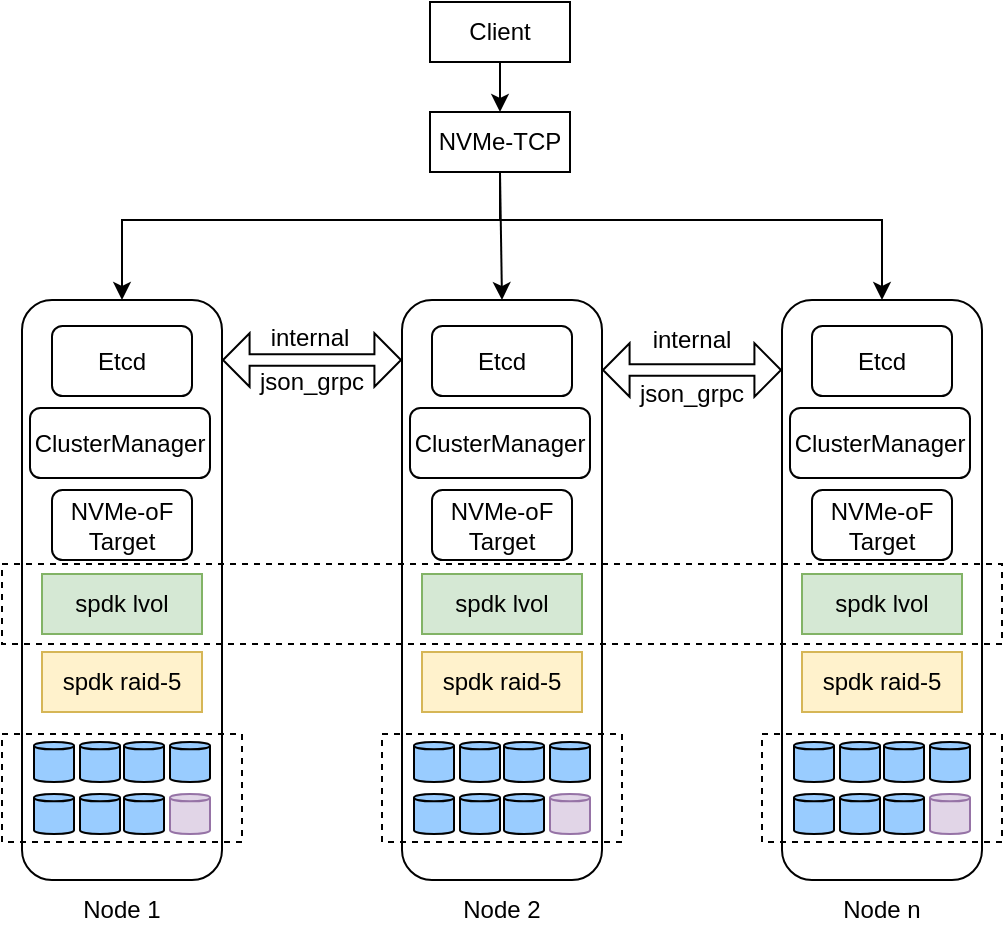 <mxfile version="15.8.9" type="github">
  <diagram id="Sv_K1uENLjbq1xUSF6ZQ" name="Page-1">
    <mxGraphModel dx="1178" dy="647" grid="1" gridSize="10" guides="1" tooltips="1" connect="1" arrows="1" fold="1" page="1" pageScale="1" pageWidth="827" pageHeight="1169" math="0" shadow="0">
      <root>
        <mxCell id="0" />
        <mxCell id="1" parent="0" />
        <mxCell id="zR75f5wU07sy2U2_FNKJ-89" value="" style="group" vertex="1" connectable="0" parent="1">
          <mxGeometry x="550" y="340" width="120" height="320" as="geometry" />
        </mxCell>
        <mxCell id="zR75f5wU07sy2U2_FNKJ-90" value="" style="rounded=1;whiteSpace=wrap;html=1;" vertex="1" parent="zR75f5wU07sy2U2_FNKJ-89">
          <mxGeometry x="10" width="100" height="290" as="geometry" />
        </mxCell>
        <mxCell id="zR75f5wU07sy2U2_FNKJ-91" value="spdk lvol" style="text;html=1;strokeColor=#82b366;fillColor=#d5e8d4;align=center;verticalAlign=middle;whiteSpace=wrap;rounded=0;" vertex="1" parent="zR75f5wU07sy2U2_FNKJ-89">
          <mxGeometry x="20" y="137" width="80" height="30" as="geometry" />
        </mxCell>
        <mxCell id="zR75f5wU07sy2U2_FNKJ-92" value="spdk raid-5" style="text;html=1;strokeColor=#d6b656;fillColor=#fff2cc;align=center;verticalAlign=middle;whiteSpace=wrap;rounded=0;" vertex="1" parent="zR75f5wU07sy2U2_FNKJ-89">
          <mxGeometry x="20" y="176" width="80" height="30" as="geometry" />
        </mxCell>
        <mxCell id="zR75f5wU07sy2U2_FNKJ-93" value="" style="group" vertex="1" connectable="0" parent="zR75f5wU07sy2U2_FNKJ-89">
          <mxGeometry x="16" y="221" width="88" height="46" as="geometry" />
        </mxCell>
        <mxCell id="zR75f5wU07sy2U2_FNKJ-94" value="" style="strokeWidth=1;html=1;shape=mxgraph.flowchart.direct_data;whiteSpace=wrap;fillColor=#99CCFF;rotation=-90;" vertex="1" parent="zR75f5wU07sy2U2_FNKJ-93">
          <mxGeometry width="20" height="20" as="geometry" />
        </mxCell>
        <mxCell id="zR75f5wU07sy2U2_FNKJ-95" value="" style="strokeWidth=1;html=1;shape=mxgraph.flowchart.direct_data;whiteSpace=wrap;fillColor=#99CCFF;rotation=-90;" vertex="1" parent="zR75f5wU07sy2U2_FNKJ-93">
          <mxGeometry x="23" width="20" height="20" as="geometry" />
        </mxCell>
        <mxCell id="zR75f5wU07sy2U2_FNKJ-96" value="" style="strokeWidth=1;html=1;shape=mxgraph.flowchart.direct_data;whiteSpace=wrap;fillColor=#99CCFF;rotation=-90;" vertex="1" parent="zR75f5wU07sy2U2_FNKJ-93">
          <mxGeometry x="45" width="20" height="20" as="geometry" />
        </mxCell>
        <mxCell id="zR75f5wU07sy2U2_FNKJ-97" value="" style="strokeWidth=1;html=1;shape=mxgraph.flowchart.direct_data;whiteSpace=wrap;fillColor=#99CCFF;rotation=-90;" vertex="1" parent="zR75f5wU07sy2U2_FNKJ-93">
          <mxGeometry x="68" width="20" height="20" as="geometry" />
        </mxCell>
        <mxCell id="zR75f5wU07sy2U2_FNKJ-98" value="" style="strokeWidth=1;html=1;shape=mxgraph.flowchart.direct_data;whiteSpace=wrap;fillColor=#99CCFF;rotation=-90;" vertex="1" parent="zR75f5wU07sy2U2_FNKJ-93">
          <mxGeometry y="26" width="20" height="20" as="geometry" />
        </mxCell>
        <mxCell id="zR75f5wU07sy2U2_FNKJ-99" value="" style="strokeWidth=1;html=1;shape=mxgraph.flowchart.direct_data;whiteSpace=wrap;fillColor=#99CCFF;rotation=-90;" vertex="1" parent="zR75f5wU07sy2U2_FNKJ-93">
          <mxGeometry x="23" y="26" width="20" height="20" as="geometry" />
        </mxCell>
        <mxCell id="zR75f5wU07sy2U2_FNKJ-100" value="" style="strokeWidth=1;html=1;shape=mxgraph.flowchart.direct_data;whiteSpace=wrap;fillColor=#99CCFF;rotation=-90;" vertex="1" parent="zR75f5wU07sy2U2_FNKJ-93">
          <mxGeometry x="45" y="26" width="20" height="20" as="geometry" />
        </mxCell>
        <mxCell id="zR75f5wU07sy2U2_FNKJ-101" value="" style="strokeWidth=1;html=1;shape=mxgraph.flowchart.direct_data;whiteSpace=wrap;rotation=-90;fillColor=#e1d5e7;strokeColor=#9673a6;" vertex="1" parent="zR75f5wU07sy2U2_FNKJ-93">
          <mxGeometry x="68" y="26" width="20" height="20" as="geometry" />
        </mxCell>
        <mxCell id="zR75f5wU07sy2U2_FNKJ-102" value="" style="rounded=0;whiteSpace=wrap;html=1;fillColor=none;dashed=1;" vertex="1" parent="zR75f5wU07sy2U2_FNKJ-89">
          <mxGeometry y="217" width="120" height="54" as="geometry" />
        </mxCell>
        <mxCell id="zR75f5wU07sy2U2_FNKJ-103" value="Node n" style="text;html=1;strokeColor=none;fillColor=none;align=center;verticalAlign=middle;whiteSpace=wrap;rounded=0;" vertex="1" parent="zR75f5wU07sy2U2_FNKJ-89">
          <mxGeometry x="30" y="290" width="60" height="30" as="geometry" />
        </mxCell>
        <mxCell id="zR75f5wU07sy2U2_FNKJ-104" value="NVMe-oF Target" style="rounded=1;whiteSpace=wrap;html=1;" vertex="1" parent="zR75f5wU07sy2U2_FNKJ-89">
          <mxGeometry x="25" y="95" width="70" height="35" as="geometry" />
        </mxCell>
        <mxCell id="zR75f5wU07sy2U2_FNKJ-105" value="Etcd" style="rounded=1;whiteSpace=wrap;html=1;" vertex="1" parent="zR75f5wU07sy2U2_FNKJ-89">
          <mxGeometry x="25" y="13" width="70" height="35" as="geometry" />
        </mxCell>
        <mxCell id="zR75f5wU07sy2U2_FNKJ-106" value="ClusterManager" style="rounded=1;whiteSpace=wrap;html=1;" vertex="1" parent="zR75f5wU07sy2U2_FNKJ-89">
          <mxGeometry x="14" y="54" width="90" height="35" as="geometry" />
        </mxCell>
        <mxCell id="zR75f5wU07sy2U2_FNKJ-68" value="" style="edgeStyle=orthogonalEdgeStyle;rounded=0;orthogonalLoop=1;jettySize=auto;html=1;" edge="1" parent="1" source="zR75f5wU07sy2U2_FNKJ-8" target="zR75f5wU07sy2U2_FNKJ-67">
          <mxGeometry relative="1" as="geometry" />
        </mxCell>
        <mxCell id="zR75f5wU07sy2U2_FNKJ-8" value="Client" style="rounded=0;whiteSpace=wrap;html=1;" vertex="1" parent="1">
          <mxGeometry x="384" y="191" width="70" height="30" as="geometry" />
        </mxCell>
        <mxCell id="zR75f5wU07sy2U2_FNKJ-66" value="" style="shape=flexArrow;endArrow=classic;startArrow=classic;html=1;rounded=0;width=5.714;startSize=4.097;endSize=4.097;" edge="1" parent="1">
          <mxGeometry width="100" height="100" relative="1" as="geometry">
            <mxPoint x="280" y="370" as="sourcePoint" />
            <mxPoint x="370" y="370" as="targetPoint" />
          </mxGeometry>
        </mxCell>
        <mxCell id="zR75f5wU07sy2U2_FNKJ-67" value="NVMe-TCP" style="rounded=0;whiteSpace=wrap;html=1;" vertex="1" parent="1">
          <mxGeometry x="384" y="246" width="70" height="30" as="geometry" />
        </mxCell>
        <mxCell id="zR75f5wU07sy2U2_FNKJ-70" value="" style="group" vertex="1" connectable="0" parent="1">
          <mxGeometry x="170" y="340" width="120" height="320" as="geometry" />
        </mxCell>
        <mxCell id="zR75f5wU07sy2U2_FNKJ-4" value="" style="rounded=1;whiteSpace=wrap;html=1;" vertex="1" parent="zR75f5wU07sy2U2_FNKJ-70">
          <mxGeometry x="10" width="100" height="290" as="geometry" />
        </mxCell>
        <mxCell id="zR75f5wU07sy2U2_FNKJ-12" value="spdk lvol" style="text;html=1;strokeColor=#82b366;fillColor=#d5e8d4;align=center;verticalAlign=middle;whiteSpace=wrap;rounded=0;" vertex="1" parent="zR75f5wU07sy2U2_FNKJ-70">
          <mxGeometry x="20" y="137" width="80" height="30" as="geometry" />
        </mxCell>
        <mxCell id="zR75f5wU07sy2U2_FNKJ-15" value="spdk raid-5" style="text;html=1;strokeColor=#d6b656;fillColor=#fff2cc;align=center;verticalAlign=middle;whiteSpace=wrap;rounded=0;" vertex="1" parent="zR75f5wU07sy2U2_FNKJ-70">
          <mxGeometry x="20" y="176" width="80" height="30" as="geometry" />
        </mxCell>
        <mxCell id="zR75f5wU07sy2U2_FNKJ-37" value="" style="group" vertex="1" connectable="0" parent="zR75f5wU07sy2U2_FNKJ-70">
          <mxGeometry x="16" y="221" width="88" height="46" as="geometry" />
        </mxCell>
        <mxCell id="zR75f5wU07sy2U2_FNKJ-29" value="" style="strokeWidth=1;html=1;shape=mxgraph.flowchart.direct_data;whiteSpace=wrap;fillColor=#99CCFF;rotation=-90;" vertex="1" parent="zR75f5wU07sy2U2_FNKJ-37">
          <mxGeometry width="20" height="20" as="geometry" />
        </mxCell>
        <mxCell id="zR75f5wU07sy2U2_FNKJ-30" value="" style="strokeWidth=1;html=1;shape=mxgraph.flowchart.direct_data;whiteSpace=wrap;fillColor=#99CCFF;rotation=-90;" vertex="1" parent="zR75f5wU07sy2U2_FNKJ-37">
          <mxGeometry x="23" width="20" height="20" as="geometry" />
        </mxCell>
        <mxCell id="zR75f5wU07sy2U2_FNKJ-31" value="" style="strokeWidth=1;html=1;shape=mxgraph.flowchart.direct_data;whiteSpace=wrap;fillColor=#99CCFF;rotation=-90;" vertex="1" parent="zR75f5wU07sy2U2_FNKJ-37">
          <mxGeometry x="45" width="20" height="20" as="geometry" />
        </mxCell>
        <mxCell id="zR75f5wU07sy2U2_FNKJ-32" value="" style="strokeWidth=1;html=1;shape=mxgraph.flowchart.direct_data;whiteSpace=wrap;fillColor=#99CCFF;rotation=-90;" vertex="1" parent="zR75f5wU07sy2U2_FNKJ-37">
          <mxGeometry x="68" width="20" height="20" as="geometry" />
        </mxCell>
        <mxCell id="zR75f5wU07sy2U2_FNKJ-33" value="" style="strokeWidth=1;html=1;shape=mxgraph.flowchart.direct_data;whiteSpace=wrap;fillColor=#99CCFF;rotation=-90;" vertex="1" parent="zR75f5wU07sy2U2_FNKJ-37">
          <mxGeometry y="26" width="20" height="20" as="geometry" />
        </mxCell>
        <mxCell id="zR75f5wU07sy2U2_FNKJ-34" value="" style="strokeWidth=1;html=1;shape=mxgraph.flowchart.direct_data;whiteSpace=wrap;fillColor=#99CCFF;rotation=-90;" vertex="1" parent="zR75f5wU07sy2U2_FNKJ-37">
          <mxGeometry x="23" y="26" width="20" height="20" as="geometry" />
        </mxCell>
        <mxCell id="zR75f5wU07sy2U2_FNKJ-35" value="" style="strokeWidth=1;html=1;shape=mxgraph.flowchart.direct_data;whiteSpace=wrap;fillColor=#99CCFF;rotation=-90;" vertex="1" parent="zR75f5wU07sy2U2_FNKJ-37">
          <mxGeometry x="45" y="26" width="20" height="20" as="geometry" />
        </mxCell>
        <mxCell id="zR75f5wU07sy2U2_FNKJ-36" value="" style="strokeWidth=1;html=1;shape=mxgraph.flowchart.direct_data;whiteSpace=wrap;rotation=-90;fillColor=#e1d5e7;strokeColor=#9673a6;" vertex="1" parent="zR75f5wU07sy2U2_FNKJ-37">
          <mxGeometry x="68" y="26" width="20" height="20" as="geometry" />
        </mxCell>
        <mxCell id="zR75f5wU07sy2U2_FNKJ-56" value="" style="rounded=0;whiteSpace=wrap;html=1;fillColor=none;dashed=1;" vertex="1" parent="zR75f5wU07sy2U2_FNKJ-70">
          <mxGeometry y="217" width="120" height="54" as="geometry" />
        </mxCell>
        <mxCell id="zR75f5wU07sy2U2_FNKJ-62" value="Node 1" style="text;html=1;strokeColor=none;fillColor=none;align=center;verticalAlign=middle;whiteSpace=wrap;rounded=0;" vertex="1" parent="zR75f5wU07sy2U2_FNKJ-70">
          <mxGeometry x="30" y="290" width="60" height="30" as="geometry" />
        </mxCell>
        <mxCell id="zR75f5wU07sy2U2_FNKJ-3" value="NVMe-oF Target" style="rounded=1;whiteSpace=wrap;html=1;" vertex="1" parent="zR75f5wU07sy2U2_FNKJ-70">
          <mxGeometry x="25" y="95" width="70" height="35" as="geometry" />
        </mxCell>
        <mxCell id="zR75f5wU07sy2U2_FNKJ-65" value="Etcd" style="rounded=1;whiteSpace=wrap;html=1;" vertex="1" parent="zR75f5wU07sy2U2_FNKJ-70">
          <mxGeometry x="25" y="13" width="70" height="35" as="geometry" />
        </mxCell>
        <mxCell id="zR75f5wU07sy2U2_FNKJ-69" value="ClusterManager" style="rounded=1;whiteSpace=wrap;html=1;" vertex="1" parent="zR75f5wU07sy2U2_FNKJ-70">
          <mxGeometry x="14" y="54" width="90" height="35" as="geometry" />
        </mxCell>
        <mxCell id="zR75f5wU07sy2U2_FNKJ-71" value="" style="group" vertex="1" connectable="0" parent="1">
          <mxGeometry x="360" y="340" width="310" height="320" as="geometry" />
        </mxCell>
        <mxCell id="zR75f5wU07sy2U2_FNKJ-72" value="" style="rounded=1;whiteSpace=wrap;html=1;" vertex="1" parent="zR75f5wU07sy2U2_FNKJ-71">
          <mxGeometry x="10" width="100" height="290" as="geometry" />
        </mxCell>
        <mxCell id="zR75f5wU07sy2U2_FNKJ-73" value="spdk lvol" style="text;html=1;strokeColor=#82b366;fillColor=#d5e8d4;align=center;verticalAlign=middle;whiteSpace=wrap;rounded=0;" vertex="1" parent="zR75f5wU07sy2U2_FNKJ-71">
          <mxGeometry x="20" y="137" width="80" height="30" as="geometry" />
        </mxCell>
        <mxCell id="zR75f5wU07sy2U2_FNKJ-74" value="spdk raid-5" style="text;html=1;strokeColor=#d6b656;fillColor=#fff2cc;align=center;verticalAlign=middle;whiteSpace=wrap;rounded=0;" vertex="1" parent="zR75f5wU07sy2U2_FNKJ-71">
          <mxGeometry x="20" y="176" width="80" height="30" as="geometry" />
        </mxCell>
        <mxCell id="zR75f5wU07sy2U2_FNKJ-75" value="" style="group" vertex="1" connectable="0" parent="zR75f5wU07sy2U2_FNKJ-71">
          <mxGeometry x="16" y="221" width="88" height="46" as="geometry" />
        </mxCell>
        <mxCell id="zR75f5wU07sy2U2_FNKJ-76" value="" style="strokeWidth=1;html=1;shape=mxgraph.flowchart.direct_data;whiteSpace=wrap;fillColor=#99CCFF;rotation=-90;" vertex="1" parent="zR75f5wU07sy2U2_FNKJ-75">
          <mxGeometry width="20" height="20" as="geometry" />
        </mxCell>
        <mxCell id="zR75f5wU07sy2U2_FNKJ-77" value="" style="strokeWidth=1;html=1;shape=mxgraph.flowchart.direct_data;whiteSpace=wrap;fillColor=#99CCFF;rotation=-90;" vertex="1" parent="zR75f5wU07sy2U2_FNKJ-75">
          <mxGeometry x="23" width="20" height="20" as="geometry" />
        </mxCell>
        <mxCell id="zR75f5wU07sy2U2_FNKJ-78" value="" style="strokeWidth=1;html=1;shape=mxgraph.flowchart.direct_data;whiteSpace=wrap;fillColor=#99CCFF;rotation=-90;" vertex="1" parent="zR75f5wU07sy2U2_FNKJ-75">
          <mxGeometry x="45" width="20" height="20" as="geometry" />
        </mxCell>
        <mxCell id="zR75f5wU07sy2U2_FNKJ-79" value="" style="strokeWidth=1;html=1;shape=mxgraph.flowchart.direct_data;whiteSpace=wrap;fillColor=#99CCFF;rotation=-90;" vertex="1" parent="zR75f5wU07sy2U2_FNKJ-75">
          <mxGeometry x="68" width="20" height="20" as="geometry" />
        </mxCell>
        <mxCell id="zR75f5wU07sy2U2_FNKJ-80" value="" style="strokeWidth=1;html=1;shape=mxgraph.flowchart.direct_data;whiteSpace=wrap;fillColor=#99CCFF;rotation=-90;" vertex="1" parent="zR75f5wU07sy2U2_FNKJ-75">
          <mxGeometry y="26" width="20" height="20" as="geometry" />
        </mxCell>
        <mxCell id="zR75f5wU07sy2U2_FNKJ-81" value="" style="strokeWidth=1;html=1;shape=mxgraph.flowchart.direct_data;whiteSpace=wrap;fillColor=#99CCFF;rotation=-90;" vertex="1" parent="zR75f5wU07sy2U2_FNKJ-75">
          <mxGeometry x="23" y="26" width="20" height="20" as="geometry" />
        </mxCell>
        <mxCell id="zR75f5wU07sy2U2_FNKJ-82" value="" style="strokeWidth=1;html=1;shape=mxgraph.flowchart.direct_data;whiteSpace=wrap;fillColor=#99CCFF;rotation=-90;" vertex="1" parent="zR75f5wU07sy2U2_FNKJ-75">
          <mxGeometry x="45" y="26" width="20" height="20" as="geometry" />
        </mxCell>
        <mxCell id="zR75f5wU07sy2U2_FNKJ-83" value="" style="strokeWidth=1;html=1;shape=mxgraph.flowchart.direct_data;whiteSpace=wrap;rotation=-90;fillColor=#e1d5e7;strokeColor=#9673a6;" vertex="1" parent="zR75f5wU07sy2U2_FNKJ-75">
          <mxGeometry x="68" y="26" width="20" height="20" as="geometry" />
        </mxCell>
        <mxCell id="zR75f5wU07sy2U2_FNKJ-84" value="" style="rounded=0;whiteSpace=wrap;html=1;fillColor=none;dashed=1;" vertex="1" parent="zR75f5wU07sy2U2_FNKJ-71">
          <mxGeometry y="217" width="120" height="54" as="geometry" />
        </mxCell>
        <mxCell id="zR75f5wU07sy2U2_FNKJ-85" value="Node 2" style="text;html=1;strokeColor=none;fillColor=none;align=center;verticalAlign=middle;whiteSpace=wrap;rounded=0;" vertex="1" parent="zR75f5wU07sy2U2_FNKJ-71">
          <mxGeometry x="30" y="290" width="60" height="30" as="geometry" />
        </mxCell>
        <mxCell id="zR75f5wU07sy2U2_FNKJ-86" value="NVMe-oF Target" style="rounded=1;whiteSpace=wrap;html=1;" vertex="1" parent="zR75f5wU07sy2U2_FNKJ-71">
          <mxGeometry x="25" y="95" width="70" height="35" as="geometry" />
        </mxCell>
        <mxCell id="zR75f5wU07sy2U2_FNKJ-87" value="Etcd" style="rounded=1;whiteSpace=wrap;html=1;" vertex="1" parent="zR75f5wU07sy2U2_FNKJ-71">
          <mxGeometry x="25" y="13" width="70" height="35" as="geometry" />
        </mxCell>
        <mxCell id="zR75f5wU07sy2U2_FNKJ-88" value="ClusterManager" style="rounded=1;whiteSpace=wrap;html=1;" vertex="1" parent="zR75f5wU07sy2U2_FNKJ-71">
          <mxGeometry x="14" y="54" width="90" height="35" as="geometry" />
        </mxCell>
        <mxCell id="zR75f5wU07sy2U2_FNKJ-107" value="" style="shape=flexArrow;endArrow=classic;startArrow=classic;html=1;rounded=0;width=5.714;startSize=4.097;endSize=4.097;" edge="1" parent="zR75f5wU07sy2U2_FNKJ-71">
          <mxGeometry width="100" height="100" relative="1" as="geometry">
            <mxPoint x="110" y="35" as="sourcePoint" />
            <mxPoint x="200" y="35" as="targetPoint" />
          </mxGeometry>
        </mxCell>
        <mxCell id="zR75f5wU07sy2U2_FNKJ-18" value="" style="rounded=0;whiteSpace=wrap;html=1;fillColor=none;dashed=1;" vertex="1" parent="zR75f5wU07sy2U2_FNKJ-71">
          <mxGeometry x="-190" y="132" width="500" height="40" as="geometry" />
        </mxCell>
        <mxCell id="zR75f5wU07sy2U2_FNKJ-112" value="internal" style="text;html=1;strokeColor=none;fillColor=none;align=center;verticalAlign=middle;whiteSpace=wrap;rounded=0;" vertex="1" parent="zR75f5wU07sy2U2_FNKJ-71">
          <mxGeometry x="125" y="5" width="60" height="30" as="geometry" />
        </mxCell>
        <mxCell id="zR75f5wU07sy2U2_FNKJ-114" value="json_grpc" style="text;html=1;strokeColor=none;fillColor=none;align=center;verticalAlign=middle;whiteSpace=wrap;rounded=0;" vertex="1" parent="zR75f5wU07sy2U2_FNKJ-71">
          <mxGeometry x="125" y="32" width="60" height="30" as="geometry" />
        </mxCell>
        <mxCell id="zR75f5wU07sy2U2_FNKJ-108" value="" style="edgeStyle=elbowEdgeStyle;elbow=vertical;endArrow=classic;html=1;rounded=0;entryX=0.5;entryY=0;entryDx=0;entryDy=0;exitX=0.5;exitY=1;exitDx=0;exitDy=0;" edge="1" parent="1" source="zR75f5wU07sy2U2_FNKJ-67" target="zR75f5wU07sy2U2_FNKJ-4">
          <mxGeometry width="50" height="50" relative="1" as="geometry">
            <mxPoint x="270" y="200" as="sourcePoint" />
            <mxPoint x="280" y="290" as="targetPoint" />
            <Array as="points">
              <mxPoint x="320" y="300" />
            </Array>
          </mxGeometry>
        </mxCell>
        <mxCell id="zR75f5wU07sy2U2_FNKJ-109" value="" style="endArrow=classic;html=1;rounded=0;exitX=0.5;exitY=1;exitDx=0;exitDy=0;entryX=0.5;entryY=0;entryDx=0;entryDy=0;" edge="1" parent="1" source="zR75f5wU07sy2U2_FNKJ-67" target="zR75f5wU07sy2U2_FNKJ-72">
          <mxGeometry width="50" height="50" relative="1" as="geometry">
            <mxPoint x="670" y="280" as="sourcePoint" />
            <mxPoint x="720" y="230" as="targetPoint" />
          </mxGeometry>
        </mxCell>
        <mxCell id="zR75f5wU07sy2U2_FNKJ-110" value="" style="edgeStyle=elbowEdgeStyle;elbow=vertical;endArrow=classic;html=1;rounded=0;exitX=0.5;exitY=1;exitDx=0;exitDy=0;" edge="1" parent="1" source="zR75f5wU07sy2U2_FNKJ-67">
          <mxGeometry width="50" height="50" relative="1" as="geometry">
            <mxPoint x="429" y="281" as="sourcePoint" />
            <mxPoint x="610" y="340" as="targetPoint" />
            <Array as="points">
              <mxPoint x="330" y="300" />
            </Array>
          </mxGeometry>
        </mxCell>
        <mxCell id="zR75f5wU07sy2U2_FNKJ-111" value="internal" style="text;html=1;strokeColor=none;fillColor=none;align=center;verticalAlign=middle;whiteSpace=wrap;rounded=0;" vertex="1" parent="1">
          <mxGeometry x="294" y="344" width="60" height="30" as="geometry" />
        </mxCell>
        <mxCell id="zR75f5wU07sy2U2_FNKJ-113" value="json_grpc" style="text;html=1;strokeColor=none;fillColor=none;align=center;verticalAlign=middle;whiteSpace=wrap;rounded=0;" vertex="1" parent="1">
          <mxGeometry x="295" y="366" width="60" height="30" as="geometry" />
        </mxCell>
      </root>
    </mxGraphModel>
  </diagram>
</mxfile>
